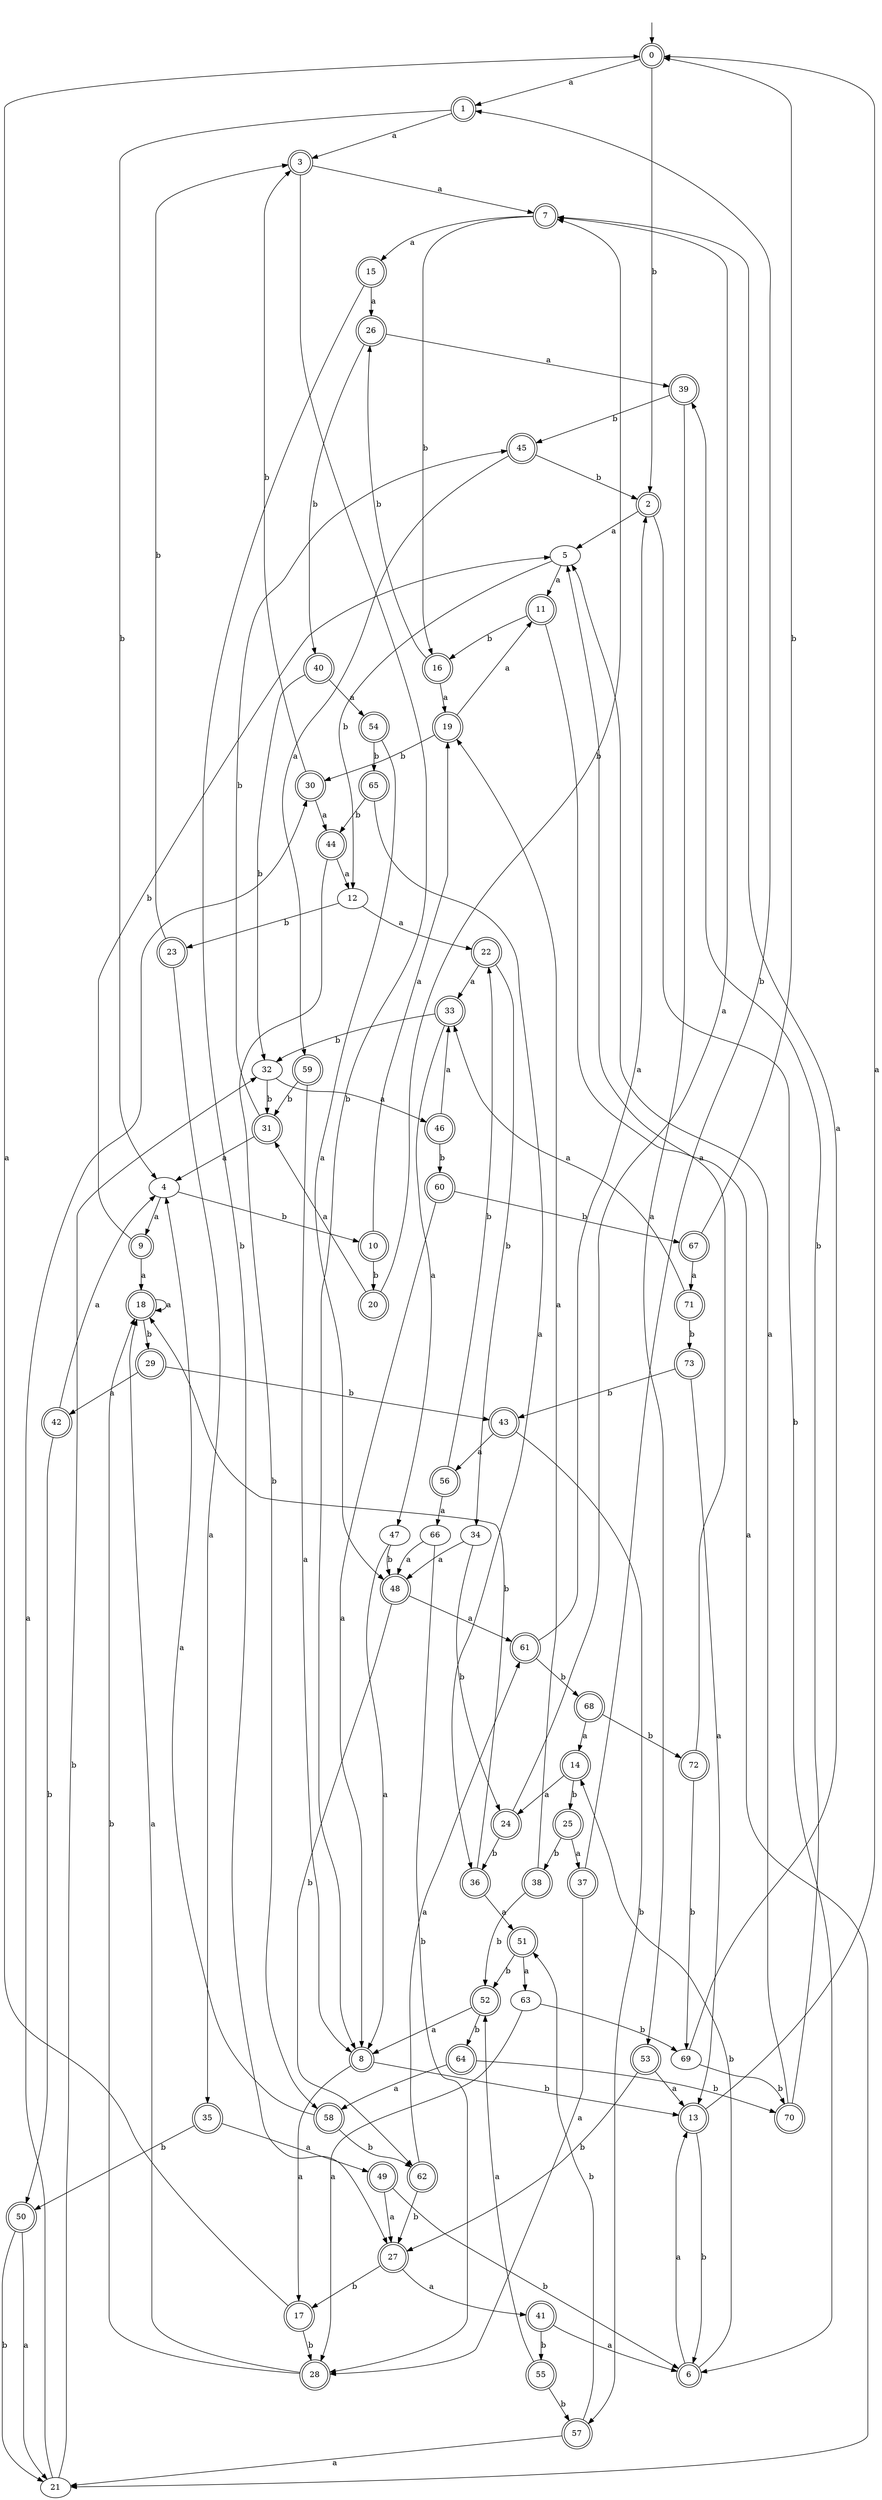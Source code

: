 digraph RandomDFA {
  __start0 [label="", shape=none];
  __start0 -> 0 [label=""];
  0 [shape=circle] [shape=doublecircle]
  0 -> 1 [label="a"]
  0 -> 2 [label="b"]
  1 [shape=doublecircle]
  1 -> 3 [label="a"]
  1 -> 4 [label="b"]
  2 [shape=doublecircle]
  2 -> 5 [label="a"]
  2 -> 6 [label="b"]
  3 [shape=doublecircle]
  3 -> 7 [label="a"]
  3 -> 8 [label="b"]
  4
  4 -> 9 [label="a"]
  4 -> 10 [label="b"]
  5
  5 -> 11 [label="a"]
  5 -> 12 [label="b"]
  6 [shape=doublecircle]
  6 -> 13 [label="a"]
  6 -> 14 [label="b"]
  7 [shape=doublecircle]
  7 -> 15 [label="a"]
  7 -> 16 [label="b"]
  8 [shape=doublecircle]
  8 -> 17 [label="a"]
  8 -> 13 [label="b"]
  9 [shape=doublecircle]
  9 -> 18 [label="a"]
  9 -> 5 [label="b"]
  10 [shape=doublecircle]
  10 -> 19 [label="a"]
  10 -> 20 [label="b"]
  11 [shape=doublecircle]
  11 -> 21 [label="a"]
  11 -> 16 [label="b"]
  12
  12 -> 22 [label="a"]
  12 -> 23 [label="b"]
  13 [shape=doublecircle]
  13 -> 0 [label="a"]
  13 -> 6 [label="b"]
  14 [shape=doublecircle]
  14 -> 24 [label="a"]
  14 -> 25 [label="b"]
  15 [shape=doublecircle]
  15 -> 26 [label="a"]
  15 -> 27 [label="b"]
  16 [shape=doublecircle]
  16 -> 19 [label="a"]
  16 -> 26 [label="b"]
  17 [shape=doublecircle]
  17 -> 0 [label="a"]
  17 -> 28 [label="b"]
  18 [shape=doublecircle]
  18 -> 18 [label="a"]
  18 -> 29 [label="b"]
  19 [shape=doublecircle]
  19 -> 11 [label="a"]
  19 -> 30 [label="b"]
  20 [shape=doublecircle]
  20 -> 31 [label="a"]
  20 -> 7 [label="b"]
  21
  21 -> 30 [label="a"]
  21 -> 32 [label="b"]
  22 [shape=doublecircle]
  22 -> 33 [label="a"]
  22 -> 34 [label="b"]
  23 [shape=doublecircle]
  23 -> 35 [label="a"]
  23 -> 3 [label="b"]
  24 [shape=doublecircle]
  24 -> 7 [label="a"]
  24 -> 36 [label="b"]
  25 [shape=doublecircle]
  25 -> 37 [label="a"]
  25 -> 38 [label="b"]
  26 [shape=doublecircle]
  26 -> 39 [label="a"]
  26 -> 40 [label="b"]
  27 [shape=doublecircle]
  27 -> 41 [label="a"]
  27 -> 17 [label="b"]
  28 [shape=doublecircle]
  28 -> 18 [label="a"]
  28 -> 18 [label="b"]
  29 [shape=doublecircle]
  29 -> 42 [label="a"]
  29 -> 43 [label="b"]
  30 [shape=doublecircle]
  30 -> 44 [label="a"]
  30 -> 3 [label="b"]
  31 [shape=doublecircle]
  31 -> 4 [label="a"]
  31 -> 45 [label="b"]
  32
  32 -> 46 [label="a"]
  32 -> 31 [label="b"]
  33 [shape=doublecircle]
  33 -> 47 [label="a"]
  33 -> 32 [label="b"]
  34
  34 -> 48 [label="a"]
  34 -> 24 [label="b"]
  35 [shape=doublecircle]
  35 -> 49 [label="a"]
  35 -> 50 [label="b"]
  36 [shape=doublecircle]
  36 -> 51 [label="a"]
  36 -> 18 [label="b"]
  37 [shape=doublecircle]
  37 -> 28 [label="a"]
  37 -> 1 [label="b"]
  38 [shape=doublecircle]
  38 -> 19 [label="a"]
  38 -> 52 [label="b"]
  39 [shape=doublecircle]
  39 -> 53 [label="a"]
  39 -> 45 [label="b"]
  40 [shape=doublecircle]
  40 -> 54 [label="a"]
  40 -> 32 [label="b"]
  41 [shape=doublecircle]
  41 -> 6 [label="a"]
  41 -> 55 [label="b"]
  42 [shape=doublecircle]
  42 -> 4 [label="a"]
  42 -> 50 [label="b"]
  43 [shape=doublecircle]
  43 -> 56 [label="a"]
  43 -> 57 [label="b"]
  44 [shape=doublecircle]
  44 -> 12 [label="a"]
  44 -> 58 [label="b"]
  45 [shape=doublecircle]
  45 -> 59 [label="a"]
  45 -> 2 [label="b"]
  46 [shape=doublecircle]
  46 -> 33 [label="a"]
  46 -> 60 [label="b"]
  47
  47 -> 8 [label="a"]
  47 -> 48 [label="b"]
  48 [shape=doublecircle]
  48 -> 61 [label="a"]
  48 -> 62 [label="b"]
  49 [shape=doublecircle]
  49 -> 27 [label="a"]
  49 -> 6 [label="b"]
  50 [shape=doublecircle]
  50 -> 21 [label="a"]
  50 -> 21 [label="b"]
  51 [shape=doublecircle]
  51 -> 63 [label="a"]
  51 -> 52 [label="b"]
  52 [shape=doublecircle]
  52 -> 8 [label="a"]
  52 -> 64 [label="b"]
  53 [shape=doublecircle]
  53 -> 13 [label="a"]
  53 -> 27 [label="b"]
  54 [shape=doublecircle]
  54 -> 48 [label="a"]
  54 -> 65 [label="b"]
  55 [shape=doublecircle]
  55 -> 52 [label="a"]
  55 -> 57 [label="b"]
  56 [shape=doublecircle]
  56 -> 66 [label="a"]
  56 -> 22 [label="b"]
  57 [shape=doublecircle]
  57 -> 21 [label="a"]
  57 -> 51 [label="b"]
  58 [shape=doublecircle]
  58 -> 4 [label="a"]
  58 -> 62 [label="b"]
  59 [shape=doublecircle]
  59 -> 8 [label="a"]
  59 -> 31 [label="b"]
  60 [shape=doublecircle]
  60 -> 8 [label="a"]
  60 -> 67 [label="b"]
  61 [shape=doublecircle]
  61 -> 2 [label="a"]
  61 -> 68 [label="b"]
  62 [shape=doublecircle]
  62 -> 61 [label="a"]
  62 -> 27 [label="b"]
  63
  63 -> 28 [label="a"]
  63 -> 69 [label="b"]
  64 [shape=doublecircle]
  64 -> 58 [label="a"]
  64 -> 70 [label="b"]
  65 [shape=doublecircle]
  65 -> 36 [label="a"]
  65 -> 44 [label="b"]
  66
  66 -> 48 [label="a"]
  66 -> 28 [label="b"]
  67 [shape=doublecircle]
  67 -> 71 [label="a"]
  67 -> 0 [label="b"]
  68 [shape=doublecircle]
  68 -> 14 [label="a"]
  68 -> 72 [label="b"]
  69
  69 -> 7 [label="a"]
  69 -> 70 [label="b"]
  70 [shape=doublecircle]
  70 -> 5 [label="a"]
  70 -> 39 [label="b"]
  71 [shape=doublecircle]
  71 -> 33 [label="a"]
  71 -> 73 [label="b"]
  72 [shape=doublecircle]
  72 -> 5 [label="a"]
  72 -> 69 [label="b"]
  73 [shape=doublecircle]
  73 -> 13 [label="a"]
  73 -> 43 [label="b"]
}
